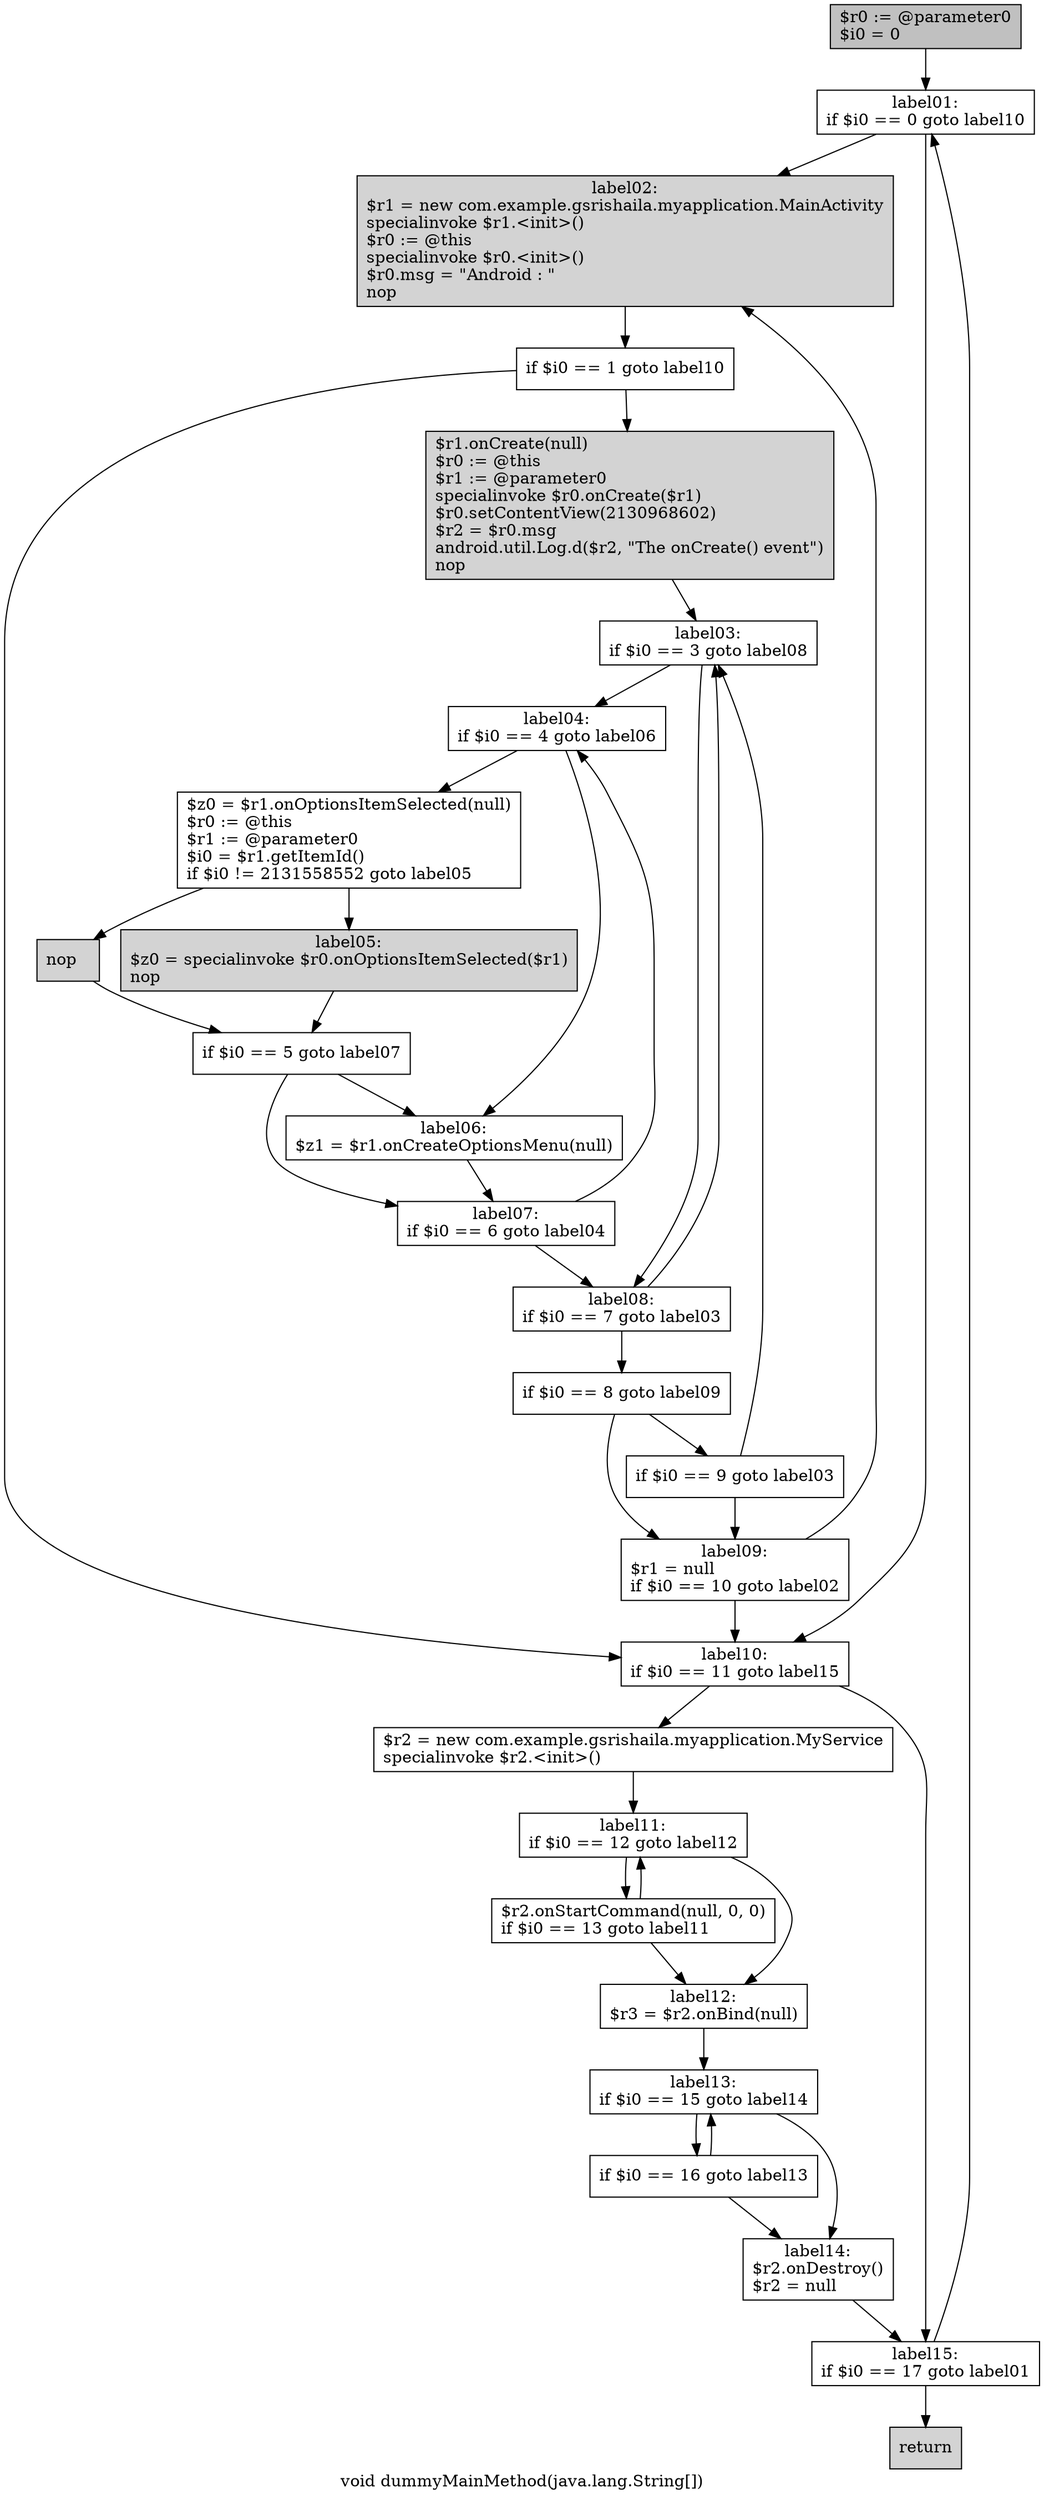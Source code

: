 digraph "void dummyMainMethod(java.lang.String[])" {
    label="void dummyMainMethod(java.lang.String[])";
    node [shape=box];
    "0" [style=filled,fillcolor=gray,label="$r0 := @parameter0\l$i0 = 0\l",];
    "1" [label="label01:\nif $i0 == 0 goto label10\l",];
    "0"->"1";
    "2" [style=filled,fillcolor=gray,style=filled,fillcolor=lightgray,label="label02:\n$r1 = new com.example.gsrishaila.myapplication.MainActivity\lspecialinvoke $r1.<init>()\l$r0 := @this\lspecialinvoke $r0.<init>()\l$r0.msg = \"Android : \"\lnop\l",];
    "1"->"2";
    "17" [label="label10:\nif $i0 == 11 goto label15\l",];
    "1"->"17";
    "3" [label="if $i0 == 1 goto label10\l",];
    "2"->"3";
    "4" [style=filled,fillcolor=gray,style=filled,fillcolor=lightgray,label="$r1.onCreate(null)\l$r0 := @this\l$r1 := @parameter0\lspecialinvoke $r0.onCreate($r1)\l$r0.setContentView(2130968602)\l$r2 = $r0.msg\landroid.util.Log.d($r2, \"The onCreate() event\")\lnop\l",];
    "3"->"4";
    "3"->"17";
    "5" [label="label03:\nif $i0 == 3 goto label08\l",];
    "4"->"5";
    "6" [label="label04:\nif $i0 == 4 goto label06\l",];
    "5"->"6";
    "13" [label="label08:\nif $i0 == 7 goto label03\l",];
    "5"->"13";
    "7" [label="$z0 = $r1.onOptionsItemSelected(null)\l$r0 := @this\l$r1 := @parameter0\l$i0 = $r1.getItemId()\lif $i0 != 2131558552 goto label05\l",];
    "6"->"7";
    "11" [label="label06:\n$z1 = $r1.onCreateOptionsMenu(null)\l",];
    "6"->"11";
    "8" [style=filled,fillcolor=gray,style=filled,fillcolor=lightgray,label="nop\l",];
    "7"->"8";
    "9" [style=filled,fillcolor=gray,style=filled,fillcolor=lightgray,label="label05:\n$z0 = specialinvoke $r0.onOptionsItemSelected($r1)\lnop\l",];
    "7"->"9";
    "10" [label="if $i0 == 5 goto label07\l",];
    "8"->"10";
    "9"->"10";
    "10"->"11";
    "12" [label="label07:\nif $i0 == 6 goto label04\l",];
    "10"->"12";
    "11"->"12";
    "12"->"6";
    "12"->"13";
    "13"->"5";
    "14" [label="if $i0 == 8 goto label09\l",];
    "13"->"14";
    "15" [label="if $i0 == 9 goto label03\l",];
    "14"->"15";
    "16" [label="label09:\n$r1 = null\lif $i0 == 10 goto label02\l",];
    "14"->"16";
    "15"->"5";
    "15"->"16";
    "16"->"2";
    "16"->"17";
    "18" [label="$r2 = new com.example.gsrishaila.myapplication.MyService\lspecialinvoke $r2.<init>()\l",];
    "17"->"18";
    "25" [label="label15:\nif $i0 == 17 goto label01\l",];
    "17"->"25";
    "19" [label="label11:\nif $i0 == 12 goto label12\l",];
    "18"->"19";
    "20" [label="$r2.onStartCommand(null, 0, 0)\lif $i0 == 13 goto label11\l",];
    "19"->"20";
    "21" [label="label12:\n$r3 = $r2.onBind(null)\l",];
    "19"->"21";
    "20"->"19";
    "20"->"21";
    "22" [label="label13:\nif $i0 == 15 goto label14\l",];
    "21"->"22";
    "23" [label="if $i0 == 16 goto label13\l",];
    "22"->"23";
    "24" [label="label14:\n$r2.onDestroy()\l$r2 = null\l",];
    "22"->"24";
    "23"->"22";
    "23"->"24";
    "24"->"25";
    "25"->"1";
    "26" [style=filled,fillcolor=lightgray,label="return\l",];
    "25"->"26";
}
